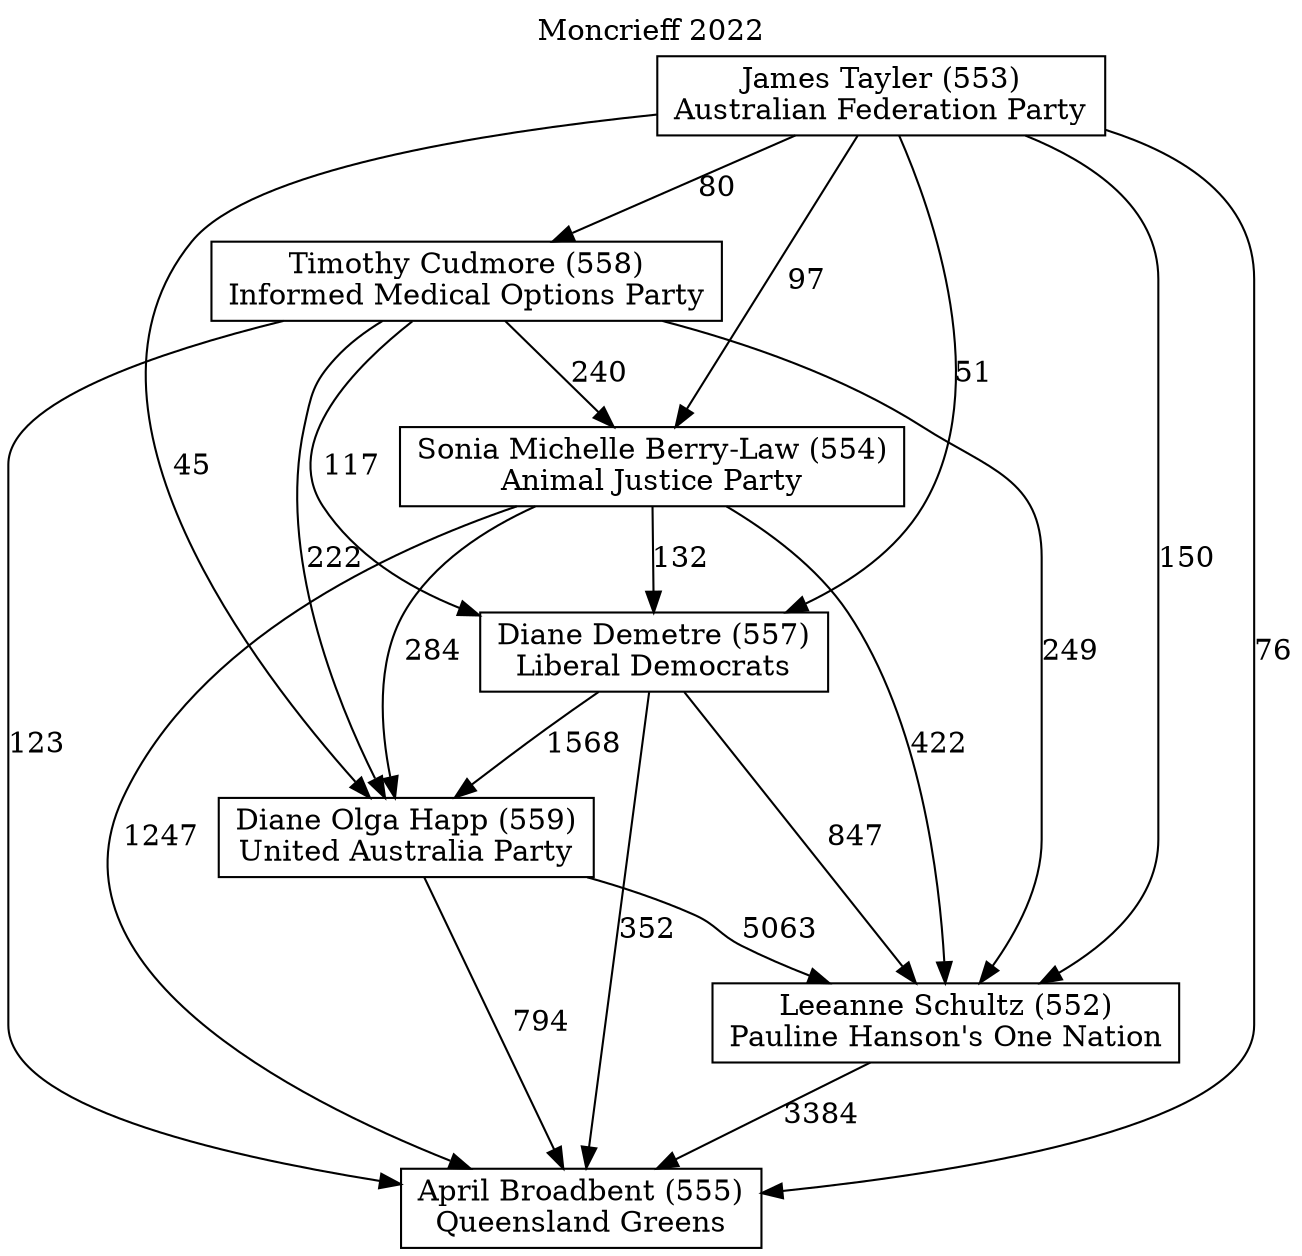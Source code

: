 // House preference flow
digraph "April Broadbent (555)_Moncrieff_2022" {
	graph [label="Moncrieff 2022" labelloc=t mclimit=10]
	node [shape=box]
	"Timothy Cudmore (558)" [label="Timothy Cudmore (558)
Informed Medical Options Party"]
	"James Tayler (553)" [label="James Tayler (553)
Australian Federation Party"]
	"Leeanne Schultz (552)" [label="Leeanne Schultz (552)
Pauline Hanson's One Nation"]
	"Sonia Michelle Berry-Law (554)" [label="Sonia Michelle Berry-Law (554)
Animal Justice Party"]
	"April Broadbent (555)" [label="April Broadbent (555)
Queensland Greens"]
	"Diane Demetre (557)" [label="Diane Demetre (557)
Liberal Democrats"]
	"Diane Olga Happ (559)" [label="Diane Olga Happ (559)
United Australia Party"]
	"Timothy Cudmore (558)" -> "April Broadbent (555)" [label=123]
	"Timothy Cudmore (558)" -> "Diane Olga Happ (559)" [label=222]
	"Diane Demetre (557)" -> "Leeanne Schultz (552)" [label=847]
	"James Tayler (553)" -> "Diane Demetre (557)" [label=51]
	"Diane Demetre (557)" -> "Diane Olga Happ (559)" [label=1568]
	"Sonia Michelle Berry-Law (554)" -> "April Broadbent (555)" [label=1247]
	"James Tayler (553)" -> "Leeanne Schultz (552)" [label=150]
	"James Tayler (553)" -> "April Broadbent (555)" [label=76]
	"Leeanne Schultz (552)" -> "April Broadbent (555)" [label=3384]
	"James Tayler (553)" -> "Timothy Cudmore (558)" [label=80]
	"Timothy Cudmore (558)" -> "Sonia Michelle Berry-Law (554)" [label=240]
	"Timothy Cudmore (558)" -> "Leeanne Schultz (552)" [label=249]
	"James Tayler (553)" -> "Diane Olga Happ (559)" [label=45]
	"Sonia Michelle Berry-Law (554)" -> "Diane Demetre (557)" [label=132]
	"James Tayler (553)" -> "Sonia Michelle Berry-Law (554)" [label=97]
	"Diane Olga Happ (559)" -> "Leeanne Schultz (552)" [label=5063]
	"Diane Olga Happ (559)" -> "April Broadbent (555)" [label=794]
	"Timothy Cudmore (558)" -> "Diane Demetre (557)" [label=117]
	"Diane Demetre (557)" -> "April Broadbent (555)" [label=352]
	"Sonia Michelle Berry-Law (554)" -> "Diane Olga Happ (559)" [label=284]
	"Sonia Michelle Berry-Law (554)" -> "Leeanne Schultz (552)" [label=422]
}
